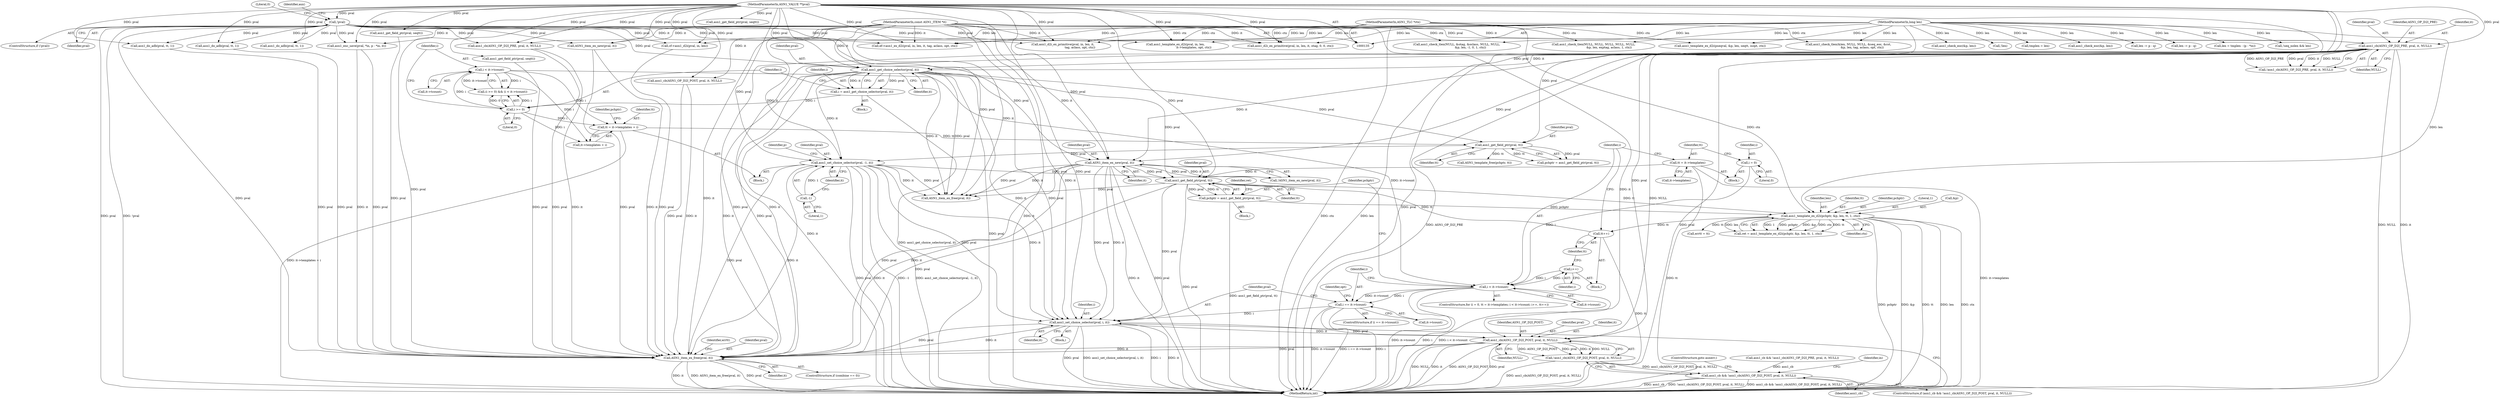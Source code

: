 digraph "0_openssl_cc598f321fbac9c04da5766243ed55d55948637d@pointer" {
"1000602" [label="(Call,asn1_set_choice_selector(pval, i, it))"];
"1000508" [label="(Call,asn1_set_choice_selector(pval, -1, it))"];
"1000502" [label="(Call,asn1_get_field_ptr(pval, tt))"];
"1000479" [label="(Call,asn1_get_choice_selector(pval, it))"];
"1000467" [label="(Call,asn1_cb(ASN1_OP_D2I_PRE, pval, it, NULL))"];
"1000196" [label="(Call,!pval)"];
"1000136" [label="(MethodParameterIn,ASN1_VALUE **pval)"];
"1000139" [label="(MethodParameterIn,const ASN1_ITEM *it)"];
"1000493" [label="(Call,tt = it->templates + i)"];
"1000487" [label="(Call,i < it->tcount)"];
"1000484" [label="(Call,i >= 0)"];
"1000477" [label="(Call,i = asn1_get_choice_selector(pval, it))"];
"1000510" [label="(Call,-1)"];
"1000516" [label="(Call,ASN1_item_ex_new(pval, it))"];
"1000551" [label="(Call,asn1_get_field_ptr(pval, tt))"];
"1000533" [label="(Call,tt = it->templates)"];
"1000546" [label="(Call,tt++)"];
"1000556" [label="(Call,asn1_template_ex_d2i(pchptr, &p, len, tt, 1, ctx))"];
"1000549" [label="(Call,pchptr = asn1_get_field_ptr(pval, tt))"];
"1000138" [label="(MethodParameterIn,long len)"];
"1000143" [label="(MethodParameterIn,ASN1_TLC *ctx)"];
"1000583" [label="(Call,i == it->tcount)"];
"1000538" [label="(Call,i < it->tcount)"];
"1000530" [label="(Call,i = 0)"];
"1000544" [label="(Call,i++)"];
"1000610" [label="(Call,asn1_cb(ASN1_OP_D2I_POST, pval, it, NULL))"];
"1000609" [label="(Call,!asn1_cb(ASN1_OP_D2I_POST, pval, it, NULL))"];
"1000607" [label="(Call,asn1_cb && !asn1_cb(ASN1_OP_D2I_POST, pval, it, NULL))"];
"1001019" [label="(Call,ASN1_item_ex_free(pval, it))"];
"1000441" [label="(Call,cf->asn1_d2i(pval, in, len))"];
"1000584" [label="(Identifier,i)"];
"1000530" [label="(Call,i = 0)"];
"1000487" [label="(Call,i < it->tcount)"];
"1000481" [label="(Identifier,it)"];
"1000484" [label="(Call,i >= 0)"];
"1000243" [label="(Call,asn1_d2i_ex_primitive(pval, in, len, it,\n                                     tag, aclass, opt, ctx))"];
"1000585" [label="(Call,it->tcount)"];
"1000202" [label="(Identifier,aux)"];
"1000466" [label="(Call,!asn1_cb(ASN1_OP_D2I_PRE, pval, it, NULL))"];
"1000538" [label="(Call,i < it->tcount)"];
"1000609" [label="(Call,!asn1_cb(ASN1_OP_D2I_POST, pval, it, NULL))"];
"1000608" [label="(Identifier,asn1_cb)"];
"1000615" [label="(ControlStructure,goto auxerr;)"];
"1000837" [label="(Call,len -= p - q)"];
"1000533" [label="(Call,tt = it->templates)"];
"1000333" [label="(Call,ef->asn1_ex_d2i(pval, in, len, it, tag, aclass, opt, ctx))"];
"1000556" [label="(Call,asn1_template_ex_d2i(pchptr, &p, len, tt, 1, ctx))"];
"1000611" [label="(Identifier,ASN1_OP_D2I_POST)"];
"1000645" [label="(Call,asn1_check_tlen(&len, NULL, NULL, &seq_eoc, &cst,\n                              &p, len, tag, aclass, opt, ctx))"];
"1000469" [label="(Identifier,pval)"];
"1000582" [label="(ControlStructure,if (i == it->tcount))"];
"1000607" [label="(Call,asn1_cb && !asn1_cb(ASN1_OP_D2I_POST, pval, it, NULL))"];
"1000575" [label="(Call,errtt = tt)"];
"1000485" [label="(Identifier,i)"];
"1000612" [label="(Identifier,pval)"];
"1000551" [label="(Call,asn1_get_field_ptr(pval, tt))"];
"1000138" [label="(MethodParameterIn,long len)"];
"1000493" [label="(Call,tt = it->templates + i)"];
"1001023" [label="(Identifier,errtt)"];
"1000483" [label="(Call,(i >= 0) && (i < it->tcount))"];
"1000501" [label="(Identifier,pchptr)"];
"1000489" [label="(Call,it->tcount)"];
"1000195" [label="(ControlStructure,if (!pval))"];
"1000766" [label="(Call,asn1_do_adb(pval, tt, 1))"];
"1000590" [label="(Identifier,opt)"];
"1000614" [label="(Identifier,NULL)"];
"1000604" [label="(Identifier,i)"];
"1000529" [label="(Block,)"];
"1000500" [label="(Call,pchptr = asn1_get_field_ptr(pval, tt))"];
"1000803" [label="(Call,asn1_do_adb(pval, tt, 1))"];
"1000534" [label="(Identifier,tt)"];
"1001019" [label="(Call,ASN1_item_ex_free(pval, it))"];
"1000317" [label="(Call,asn1_d2i_ex_primitive(pval, in, len, it, otag, 0, 0, ctx))"];
"1000813" [label="(Call,asn1_get_field_ptr(pval, seqtt))"];
"1000477" [label="(Call,i = asn1_get_choice_selector(pval, it))"];
"1000545" [label="(Identifier,i)"];
"1000554" [label="(Call,ret = asn1_template_ex_d2i(pchptr, &p, len, tt, 1, ctx))"];
"1001015" [label="(ControlStructure,if (combine == 0))"];
"1000467" [label="(Call,asn1_cb(ASN1_OP_D2I_PRE, pval, it, NULL))"];
"1000518" [label="(Identifier,it)"];
"1000960" [label="(Call,asn1_get_field_ptr(pval, seqtt))"];
"1000515" [label="(Call,!ASN1_item_ex_new(pval, it))"];
"1000544" [label="(Call,i++)"];
"1000480" [label="(Identifier,pval)"];
"1000728" [label="(Call,asn1_cb(ASN1_OP_D2I_PRE, pval, it, NULL))"];
"1000471" [label="(Identifier,NULL)"];
"1000528" [label="(ControlStructure,for (i = 0, tt = it->templates; i < it->tcount; i++, tt++))"];
"1000486" [label="(Literal,0)"];
"1000136" [label="(MethodParameterIn,ASN1_VALUE **pval)"];
"1000549" [label="(Call,pchptr = asn1_get_field_ptr(pval, tt))"];
"1000547" [label="(Identifier,tt)"];
"1001034" [label="(MethodReturn,int)"];
"1000942" [label="(Call,asn1_do_adb(pval, tt, 1))"];
"1000991" [label="(Call,asn1_cb(ASN1_OP_D2I_POST, pval, it, NULL))"];
"1000197" [label="(Identifier,pval)"];
"1000476" [label="(Block,)"];
"1000899" [label="(Call,len -= p - q)"];
"1000464" [label="(Call,asn1_cb && !asn1_cb(ASN1_OP_D2I_PRE, pval, it, NULL))"];
"1000687" [label="(Call,len = tmplen - (p - *in))"];
"1000512" [label="(Identifier,it)"];
"1000494" [label="(Identifier,tt)"];
"1000552" [label="(Identifier,pval)"];
"1000918" [label="(Call,!seq_nolen && len)"];
"1000468" [label="(Identifier,ASN1_OP_D2I_PRE)"];
"1000558" [label="(Call,&p)"];
"1000550" [label="(Identifier,pchptr)"];
"1000605" [label="(Identifier,it)"];
"1000824" [label="(Call,asn1_check_eoc(&p, len))"];
"1000504" [label="(Identifier,tt)"];
"1000606" [label="(ControlStructure,if (asn1_cb && !asn1_cb(ASN1_OP_D2I_POST, pval, it, NULL)))"];
"1000618" [label="(Identifier,in)"];
"1000540" [label="(Call,it->tcount)"];
"1000525" [label="(Identifier,p)"];
"1000503" [label="(Identifier,pval)"];
"1000260" [label="(Call,asn1_check_tlen(NULL, &otag, &oclass, NULL, NULL,\n                              &p, len, -1, 0, 1, ctx))"];
"1001020" [label="(Identifier,pval)"];
"1000539" [label="(Identifier,i)"];
"1000517" [label="(Identifier,pval)"];
"1000470" [label="(Identifier,it)"];
"1000772" [label="(Call,asn1_get_field_ptr(pval, seqtt))"];
"1000560" [label="(Identifier,len)"];
"1000372" [label="(Call,asn1_check_tlen(NULL, NULL, NULL, NULL, NULL,\n                                  &p, len, exptag, aclass, 1, ctx))"];
"1000592" [label="(Call,ASN1_item_ex_free(pval, it))"];
"1000817" [label="(Call,!len)"];
"1000628" [label="(Call,tmplen = len)"];
"1000492" [label="(Block,)"];
"1000977" [label="(Call,asn1_enc_save(pval, *in, p - *in, it))"];
"1000610" [label="(Call,asn1_cb(ASN1_OP_D2I_POST, pval, it, NULL))"];
"1000535" [label="(Call,it->templates)"];
"1000561" [label="(Identifier,tt)"];
"1000557" [label="(Identifier,pchptr)"];
"1000553" [label="(Identifier,tt)"];
"1000505" [label="(Call,ASN1_template_free(pchptr, tt))"];
"1000502" [label="(Call,asn1_get_field_ptr(pval, tt))"];
"1000543" [label="(Block,)"];
"1001021" [label="(Identifier,it)"];
"1000603" [label="(Identifier,pval)"];
"1000199" [label="(Literal,0)"];
"1000872" [label="(Call,asn1_template_ex_d2i(pseqval, &p, len, seqtt, isopt, ctx))"];
"1000213" [label="(Block,)"];
"1000139" [label="(MethodParameterIn,const ASN1_ITEM *it)"];
"1000562" [label="(Literal,1)"];
"1000478" [label="(Identifier,i)"];
"1000510" [label="(Call,-1)"];
"1000495" [label="(Call,it->templates + i)"];
"1000516" [label="(Call,ASN1_item_ex_new(pval, it))"];
"1000509" [label="(Identifier,pval)"];
"1000563" [label="(Identifier,ctx)"];
"1000531" [label="(Identifier,i)"];
"1000532" [label="(Literal,0)"];
"1000546" [label="(Call,tt++)"];
"1000479" [label="(Call,asn1_get_choice_selector(pval, it))"];
"1000613" [label="(Identifier,it)"];
"1000488" [label="(Identifier,i)"];
"1000511" [label="(Literal,1)"];
"1000143" [label="(MethodParameterIn,ASN1_TLC *ctx)"];
"1000548" [label="(Block,)"];
"1000583" [label="(Call,i == it->tcount)"];
"1000602" [label="(Call,asn1_set_choice_selector(pval, i, it))"];
"1000233" [label="(Call,asn1_template_ex_d2i(pval, in, len,\n                                        it->templates, opt, ctx))"];
"1000555" [label="(Identifier,ret)"];
"1000908" [label="(Call,asn1_check_eoc(&p, len))"];
"1000196" [label="(Call,!pval)"];
"1000508" [label="(Call,asn1_set_choice_selector(pval, -1, it))"];
"1000716" [label="(Call,ASN1_item_ex_new(pval, it))"];
"1000602" -> "1000213"  [label="AST: "];
"1000602" -> "1000605"  [label="CFG: "];
"1000603" -> "1000602"  [label="AST: "];
"1000604" -> "1000602"  [label="AST: "];
"1000605" -> "1000602"  [label="AST: "];
"1000608" -> "1000602"  [label="CFG: "];
"1000602" -> "1001034"  [label="DDG: asn1_set_choice_selector(pval, i, it)"];
"1000602" -> "1001034"  [label="DDG: i"];
"1000602" -> "1001034"  [label="DDG: it"];
"1000602" -> "1001034"  [label="DDG: pval"];
"1000508" -> "1000602"  [label="DDG: pval"];
"1000508" -> "1000602"  [label="DDG: it"];
"1000479" -> "1000602"  [label="DDG: pval"];
"1000479" -> "1000602"  [label="DDG: it"];
"1000516" -> "1000602"  [label="DDG: pval"];
"1000516" -> "1000602"  [label="DDG: it"];
"1000551" -> "1000602"  [label="DDG: pval"];
"1000136" -> "1000602"  [label="DDG: pval"];
"1000583" -> "1000602"  [label="DDG: i"];
"1000139" -> "1000602"  [label="DDG: it"];
"1000602" -> "1000610"  [label="DDG: pval"];
"1000602" -> "1000610"  [label="DDG: it"];
"1000602" -> "1001019"  [label="DDG: pval"];
"1000602" -> "1001019"  [label="DDG: it"];
"1000508" -> "1000492"  [label="AST: "];
"1000508" -> "1000512"  [label="CFG: "];
"1000509" -> "1000508"  [label="AST: "];
"1000510" -> "1000508"  [label="AST: "];
"1000512" -> "1000508"  [label="AST: "];
"1000525" -> "1000508"  [label="CFG: "];
"1000508" -> "1001034"  [label="DDG: pval"];
"1000508" -> "1001034"  [label="DDG: it"];
"1000508" -> "1001034"  [label="DDG: -1"];
"1000508" -> "1001034"  [label="DDG: asn1_set_choice_selector(pval, -1, it)"];
"1000502" -> "1000508"  [label="DDG: pval"];
"1000136" -> "1000508"  [label="DDG: pval"];
"1000510" -> "1000508"  [label="DDG: 1"];
"1000479" -> "1000508"  [label="DDG: it"];
"1000139" -> "1000508"  [label="DDG: it"];
"1000508" -> "1000551"  [label="DDG: pval"];
"1000508" -> "1000592"  [label="DDG: pval"];
"1000508" -> "1000592"  [label="DDG: it"];
"1000508" -> "1001019"  [label="DDG: pval"];
"1000508" -> "1001019"  [label="DDG: it"];
"1000502" -> "1000500"  [label="AST: "];
"1000502" -> "1000504"  [label="CFG: "];
"1000503" -> "1000502"  [label="AST: "];
"1000504" -> "1000502"  [label="AST: "];
"1000500" -> "1000502"  [label="CFG: "];
"1000502" -> "1000500"  [label="DDG: pval"];
"1000502" -> "1000500"  [label="DDG: tt"];
"1000479" -> "1000502"  [label="DDG: pval"];
"1000136" -> "1000502"  [label="DDG: pval"];
"1000493" -> "1000502"  [label="DDG: tt"];
"1000502" -> "1000505"  [label="DDG: tt"];
"1000479" -> "1000477"  [label="AST: "];
"1000479" -> "1000481"  [label="CFG: "];
"1000480" -> "1000479"  [label="AST: "];
"1000481" -> "1000479"  [label="AST: "];
"1000477" -> "1000479"  [label="CFG: "];
"1000479" -> "1001034"  [label="DDG: pval"];
"1000479" -> "1001034"  [label="DDG: it"];
"1000479" -> "1000477"  [label="DDG: pval"];
"1000479" -> "1000477"  [label="DDG: it"];
"1000467" -> "1000479"  [label="DDG: pval"];
"1000467" -> "1000479"  [label="DDG: it"];
"1000196" -> "1000479"  [label="DDG: pval"];
"1000136" -> "1000479"  [label="DDG: pval"];
"1000139" -> "1000479"  [label="DDG: it"];
"1000479" -> "1000551"  [label="DDG: pval"];
"1000479" -> "1000592"  [label="DDG: pval"];
"1000479" -> "1000592"  [label="DDG: it"];
"1000479" -> "1001019"  [label="DDG: pval"];
"1000479" -> "1001019"  [label="DDG: it"];
"1000467" -> "1000466"  [label="AST: "];
"1000467" -> "1000471"  [label="CFG: "];
"1000468" -> "1000467"  [label="AST: "];
"1000469" -> "1000467"  [label="AST: "];
"1000470" -> "1000467"  [label="AST: "];
"1000471" -> "1000467"  [label="AST: "];
"1000466" -> "1000467"  [label="CFG: "];
"1000467" -> "1001034"  [label="DDG: ASN1_OP_D2I_PRE"];
"1000467" -> "1001034"  [label="DDG: pval"];
"1000467" -> "1001034"  [label="DDG: NULL"];
"1000467" -> "1001034"  [label="DDG: it"];
"1000467" -> "1000466"  [label="DDG: ASN1_OP_D2I_PRE"];
"1000467" -> "1000466"  [label="DDG: pval"];
"1000467" -> "1000466"  [label="DDG: it"];
"1000467" -> "1000466"  [label="DDG: NULL"];
"1000196" -> "1000467"  [label="DDG: pval"];
"1000136" -> "1000467"  [label="DDG: pval"];
"1000139" -> "1000467"  [label="DDG: it"];
"1000467" -> "1000516"  [label="DDG: pval"];
"1000467" -> "1000516"  [label="DDG: it"];
"1000467" -> "1000610"  [label="DDG: NULL"];
"1000467" -> "1001019"  [label="DDG: pval"];
"1000467" -> "1001019"  [label="DDG: it"];
"1000196" -> "1000195"  [label="AST: "];
"1000196" -> "1000197"  [label="CFG: "];
"1000197" -> "1000196"  [label="AST: "];
"1000199" -> "1000196"  [label="CFG: "];
"1000202" -> "1000196"  [label="CFG: "];
"1000196" -> "1001034"  [label="DDG: pval"];
"1000196" -> "1001034"  [label="DDG: !pval"];
"1000136" -> "1000196"  [label="DDG: pval"];
"1000196" -> "1000233"  [label="DDG: pval"];
"1000196" -> "1000243"  [label="DDG: pval"];
"1000196" -> "1000317"  [label="DDG: pval"];
"1000196" -> "1000333"  [label="DDG: pval"];
"1000196" -> "1000441"  [label="DDG: pval"];
"1000196" -> "1000516"  [label="DDG: pval"];
"1000196" -> "1000716"  [label="DDG: pval"];
"1000196" -> "1000728"  [label="DDG: pval"];
"1000196" -> "1000766"  [label="DDG: pval"];
"1000196" -> "1000803"  [label="DDG: pval"];
"1000196" -> "1000942"  [label="DDG: pval"];
"1000196" -> "1000977"  [label="DDG: pval"];
"1000196" -> "1001019"  [label="DDG: pval"];
"1000136" -> "1000135"  [label="AST: "];
"1000136" -> "1001034"  [label="DDG: pval"];
"1000136" -> "1000233"  [label="DDG: pval"];
"1000136" -> "1000243"  [label="DDG: pval"];
"1000136" -> "1000317"  [label="DDG: pval"];
"1000136" -> "1000333"  [label="DDG: pval"];
"1000136" -> "1000441"  [label="DDG: pval"];
"1000136" -> "1000516"  [label="DDG: pval"];
"1000136" -> "1000551"  [label="DDG: pval"];
"1000136" -> "1000592"  [label="DDG: pval"];
"1000136" -> "1000610"  [label="DDG: pval"];
"1000136" -> "1000716"  [label="DDG: pval"];
"1000136" -> "1000728"  [label="DDG: pval"];
"1000136" -> "1000766"  [label="DDG: pval"];
"1000136" -> "1000772"  [label="DDG: pval"];
"1000136" -> "1000803"  [label="DDG: pval"];
"1000136" -> "1000813"  [label="DDG: pval"];
"1000136" -> "1000942"  [label="DDG: pval"];
"1000136" -> "1000960"  [label="DDG: pval"];
"1000136" -> "1000977"  [label="DDG: pval"];
"1000136" -> "1000991"  [label="DDG: pval"];
"1000136" -> "1001019"  [label="DDG: pval"];
"1000139" -> "1000135"  [label="AST: "];
"1000139" -> "1001034"  [label="DDG: it"];
"1000139" -> "1000243"  [label="DDG: it"];
"1000139" -> "1000317"  [label="DDG: it"];
"1000139" -> "1000333"  [label="DDG: it"];
"1000139" -> "1000516"  [label="DDG: it"];
"1000139" -> "1000592"  [label="DDG: it"];
"1000139" -> "1000610"  [label="DDG: it"];
"1000139" -> "1000716"  [label="DDG: it"];
"1000139" -> "1000728"  [label="DDG: it"];
"1000139" -> "1000977"  [label="DDG: it"];
"1000139" -> "1000991"  [label="DDG: it"];
"1000139" -> "1001019"  [label="DDG: it"];
"1000493" -> "1000492"  [label="AST: "];
"1000493" -> "1000495"  [label="CFG: "];
"1000494" -> "1000493"  [label="AST: "];
"1000495" -> "1000493"  [label="AST: "];
"1000501" -> "1000493"  [label="CFG: "];
"1000493" -> "1001034"  [label="DDG: it->templates + i"];
"1000487" -> "1000493"  [label="DDG: i"];
"1000484" -> "1000493"  [label="DDG: i"];
"1000487" -> "1000483"  [label="AST: "];
"1000487" -> "1000489"  [label="CFG: "];
"1000488" -> "1000487"  [label="AST: "];
"1000489" -> "1000487"  [label="AST: "];
"1000483" -> "1000487"  [label="CFG: "];
"1000487" -> "1000483"  [label="DDG: i"];
"1000487" -> "1000483"  [label="DDG: it->tcount"];
"1000484" -> "1000487"  [label="DDG: i"];
"1000487" -> "1000495"  [label="DDG: i"];
"1000487" -> "1000538"  [label="DDG: it->tcount"];
"1000484" -> "1000483"  [label="AST: "];
"1000484" -> "1000486"  [label="CFG: "];
"1000485" -> "1000484"  [label="AST: "];
"1000486" -> "1000484"  [label="AST: "];
"1000488" -> "1000484"  [label="CFG: "];
"1000483" -> "1000484"  [label="CFG: "];
"1000484" -> "1000483"  [label="DDG: i"];
"1000484" -> "1000483"  [label="DDG: 0"];
"1000477" -> "1000484"  [label="DDG: i"];
"1000484" -> "1000495"  [label="DDG: i"];
"1000477" -> "1000476"  [label="AST: "];
"1000478" -> "1000477"  [label="AST: "];
"1000485" -> "1000477"  [label="CFG: "];
"1000477" -> "1001034"  [label="DDG: asn1_get_choice_selector(pval, it)"];
"1000510" -> "1000511"  [label="CFG: "];
"1000511" -> "1000510"  [label="AST: "];
"1000512" -> "1000510"  [label="CFG: "];
"1000516" -> "1000515"  [label="AST: "];
"1000516" -> "1000518"  [label="CFG: "];
"1000517" -> "1000516"  [label="AST: "];
"1000518" -> "1000516"  [label="AST: "];
"1000515" -> "1000516"  [label="CFG: "];
"1000516" -> "1001034"  [label="DDG: it"];
"1000516" -> "1001034"  [label="DDG: pval"];
"1000516" -> "1000515"  [label="DDG: pval"];
"1000516" -> "1000515"  [label="DDG: it"];
"1000516" -> "1000551"  [label="DDG: pval"];
"1000516" -> "1000592"  [label="DDG: pval"];
"1000516" -> "1000592"  [label="DDG: it"];
"1000516" -> "1001019"  [label="DDG: pval"];
"1000516" -> "1001019"  [label="DDG: it"];
"1000551" -> "1000549"  [label="AST: "];
"1000551" -> "1000553"  [label="CFG: "];
"1000552" -> "1000551"  [label="AST: "];
"1000553" -> "1000551"  [label="AST: "];
"1000549" -> "1000551"  [label="CFG: "];
"1000551" -> "1001034"  [label="DDG: pval"];
"1000551" -> "1000549"  [label="DDG: pval"];
"1000551" -> "1000549"  [label="DDG: tt"];
"1000533" -> "1000551"  [label="DDG: tt"];
"1000546" -> "1000551"  [label="DDG: tt"];
"1000551" -> "1000556"  [label="DDG: tt"];
"1000551" -> "1000592"  [label="DDG: pval"];
"1000551" -> "1001019"  [label="DDG: pval"];
"1000533" -> "1000529"  [label="AST: "];
"1000533" -> "1000535"  [label="CFG: "];
"1000534" -> "1000533"  [label="AST: "];
"1000535" -> "1000533"  [label="AST: "];
"1000539" -> "1000533"  [label="CFG: "];
"1000533" -> "1001034"  [label="DDG: tt"];
"1000533" -> "1001034"  [label="DDG: it->templates"];
"1000546" -> "1000543"  [label="AST: "];
"1000546" -> "1000547"  [label="CFG: "];
"1000547" -> "1000546"  [label="AST: "];
"1000539" -> "1000546"  [label="CFG: "];
"1000546" -> "1001034"  [label="DDG: tt"];
"1000556" -> "1000546"  [label="DDG: tt"];
"1000556" -> "1000554"  [label="AST: "];
"1000556" -> "1000563"  [label="CFG: "];
"1000557" -> "1000556"  [label="AST: "];
"1000558" -> "1000556"  [label="AST: "];
"1000560" -> "1000556"  [label="AST: "];
"1000561" -> "1000556"  [label="AST: "];
"1000562" -> "1000556"  [label="AST: "];
"1000563" -> "1000556"  [label="AST: "];
"1000554" -> "1000556"  [label="CFG: "];
"1000556" -> "1001034"  [label="DDG: len"];
"1000556" -> "1001034"  [label="DDG: ctx"];
"1000556" -> "1001034"  [label="DDG: pchptr"];
"1000556" -> "1001034"  [label="DDG: &p"];
"1000556" -> "1001034"  [label="DDG: tt"];
"1000556" -> "1000554"  [label="DDG: 1"];
"1000556" -> "1000554"  [label="DDG: pchptr"];
"1000556" -> "1000554"  [label="DDG: &p"];
"1000556" -> "1000554"  [label="DDG: ctx"];
"1000556" -> "1000554"  [label="DDG: tt"];
"1000556" -> "1000554"  [label="DDG: len"];
"1000549" -> "1000556"  [label="DDG: pchptr"];
"1000138" -> "1000556"  [label="DDG: len"];
"1000143" -> "1000556"  [label="DDG: ctx"];
"1000556" -> "1000575"  [label="DDG: tt"];
"1000549" -> "1000548"  [label="AST: "];
"1000550" -> "1000549"  [label="AST: "];
"1000555" -> "1000549"  [label="CFG: "];
"1000549" -> "1001034"  [label="DDG: asn1_get_field_ptr(pval, tt)"];
"1000138" -> "1000135"  [label="AST: "];
"1000138" -> "1001034"  [label="DDG: len"];
"1000138" -> "1000233"  [label="DDG: len"];
"1000138" -> "1000243"  [label="DDG: len"];
"1000138" -> "1000260"  [label="DDG: len"];
"1000138" -> "1000317"  [label="DDG: len"];
"1000138" -> "1000333"  [label="DDG: len"];
"1000138" -> "1000372"  [label="DDG: len"];
"1000138" -> "1000441"  [label="DDG: len"];
"1000138" -> "1000628"  [label="DDG: len"];
"1000138" -> "1000645"  [label="DDG: len"];
"1000138" -> "1000687"  [label="DDG: len"];
"1000138" -> "1000817"  [label="DDG: len"];
"1000138" -> "1000824"  [label="DDG: len"];
"1000138" -> "1000837"  [label="DDG: len"];
"1000138" -> "1000872"  [label="DDG: len"];
"1000138" -> "1000899"  [label="DDG: len"];
"1000138" -> "1000908"  [label="DDG: len"];
"1000138" -> "1000918"  [label="DDG: len"];
"1000143" -> "1000135"  [label="AST: "];
"1000143" -> "1001034"  [label="DDG: ctx"];
"1000143" -> "1000233"  [label="DDG: ctx"];
"1000143" -> "1000243"  [label="DDG: ctx"];
"1000143" -> "1000260"  [label="DDG: ctx"];
"1000143" -> "1000317"  [label="DDG: ctx"];
"1000143" -> "1000333"  [label="DDG: ctx"];
"1000143" -> "1000372"  [label="DDG: ctx"];
"1000143" -> "1000645"  [label="DDG: ctx"];
"1000143" -> "1000872"  [label="DDG: ctx"];
"1000583" -> "1000582"  [label="AST: "];
"1000583" -> "1000585"  [label="CFG: "];
"1000584" -> "1000583"  [label="AST: "];
"1000585" -> "1000583"  [label="AST: "];
"1000590" -> "1000583"  [label="CFG: "];
"1000603" -> "1000583"  [label="CFG: "];
"1000583" -> "1001034"  [label="DDG: i == it->tcount"];
"1000583" -> "1001034"  [label="DDG: i"];
"1000583" -> "1001034"  [label="DDG: it->tcount"];
"1000538" -> "1000583"  [label="DDG: i"];
"1000538" -> "1000583"  [label="DDG: it->tcount"];
"1000538" -> "1000528"  [label="AST: "];
"1000538" -> "1000540"  [label="CFG: "];
"1000539" -> "1000538"  [label="AST: "];
"1000540" -> "1000538"  [label="AST: "];
"1000550" -> "1000538"  [label="CFG: "];
"1000584" -> "1000538"  [label="CFG: "];
"1000538" -> "1001034"  [label="DDG: it->tcount"];
"1000538" -> "1001034"  [label="DDG: i"];
"1000538" -> "1001034"  [label="DDG: i < it->tcount"];
"1000530" -> "1000538"  [label="DDG: i"];
"1000544" -> "1000538"  [label="DDG: i"];
"1000538" -> "1000544"  [label="DDG: i"];
"1000530" -> "1000529"  [label="AST: "];
"1000530" -> "1000532"  [label="CFG: "];
"1000531" -> "1000530"  [label="AST: "];
"1000532" -> "1000530"  [label="AST: "];
"1000534" -> "1000530"  [label="CFG: "];
"1000544" -> "1000543"  [label="AST: "];
"1000544" -> "1000545"  [label="CFG: "];
"1000545" -> "1000544"  [label="AST: "];
"1000547" -> "1000544"  [label="CFG: "];
"1000610" -> "1000609"  [label="AST: "];
"1000610" -> "1000614"  [label="CFG: "];
"1000611" -> "1000610"  [label="AST: "];
"1000612" -> "1000610"  [label="AST: "];
"1000613" -> "1000610"  [label="AST: "];
"1000614" -> "1000610"  [label="AST: "];
"1000609" -> "1000610"  [label="CFG: "];
"1000610" -> "1001034"  [label="DDG: NULL"];
"1000610" -> "1001034"  [label="DDG: it"];
"1000610" -> "1001034"  [label="DDG: ASN1_OP_D2I_POST"];
"1000610" -> "1001034"  [label="DDG: pval"];
"1000610" -> "1000609"  [label="DDG: ASN1_OP_D2I_POST"];
"1000610" -> "1000609"  [label="DDG: pval"];
"1000610" -> "1000609"  [label="DDG: it"];
"1000610" -> "1000609"  [label="DDG: NULL"];
"1000610" -> "1001019"  [label="DDG: pval"];
"1000610" -> "1001019"  [label="DDG: it"];
"1000609" -> "1000607"  [label="AST: "];
"1000607" -> "1000609"  [label="CFG: "];
"1000609" -> "1001034"  [label="DDG: asn1_cb(ASN1_OP_D2I_POST, pval, it, NULL)"];
"1000609" -> "1000607"  [label="DDG: asn1_cb(ASN1_OP_D2I_POST, pval, it, NULL)"];
"1000607" -> "1000606"  [label="AST: "];
"1000607" -> "1000608"  [label="CFG: "];
"1000608" -> "1000607"  [label="AST: "];
"1000615" -> "1000607"  [label="CFG: "];
"1000618" -> "1000607"  [label="CFG: "];
"1000607" -> "1001034"  [label="DDG: asn1_cb && !asn1_cb(ASN1_OP_D2I_POST, pval, it, NULL)"];
"1000607" -> "1001034"  [label="DDG: asn1_cb"];
"1000607" -> "1001034"  [label="DDG: !asn1_cb(ASN1_OP_D2I_POST, pval, it, NULL)"];
"1000464" -> "1000607"  [label="DDG: asn1_cb"];
"1001019" -> "1001015"  [label="AST: "];
"1001019" -> "1001021"  [label="CFG: "];
"1001020" -> "1001019"  [label="AST: "];
"1001021" -> "1001019"  [label="AST: "];
"1001023" -> "1001019"  [label="CFG: "];
"1001019" -> "1001034"  [label="DDG: it"];
"1001019" -> "1001034"  [label="DDG: ASN1_item_ex_free(pval, it)"];
"1001019" -> "1001034"  [label="DDG: pval"];
"1000441" -> "1001019"  [label="DDG: pval"];
"1000991" -> "1001019"  [label="DDG: pval"];
"1000991" -> "1001019"  [label="DDG: it"];
"1000716" -> "1001019"  [label="DDG: pval"];
"1000716" -> "1001019"  [label="DDG: it"];
"1000813" -> "1001019"  [label="DDG: pval"];
"1000942" -> "1001019"  [label="DDG: pval"];
"1000803" -> "1001019"  [label="DDG: pval"];
"1000728" -> "1001019"  [label="DDG: pval"];
"1000728" -> "1001019"  [label="DDG: it"];
"1000772" -> "1001019"  [label="DDG: pval"];
"1000977" -> "1001019"  [label="DDG: pval"];
"1000977" -> "1001019"  [label="DDG: it"];
}
